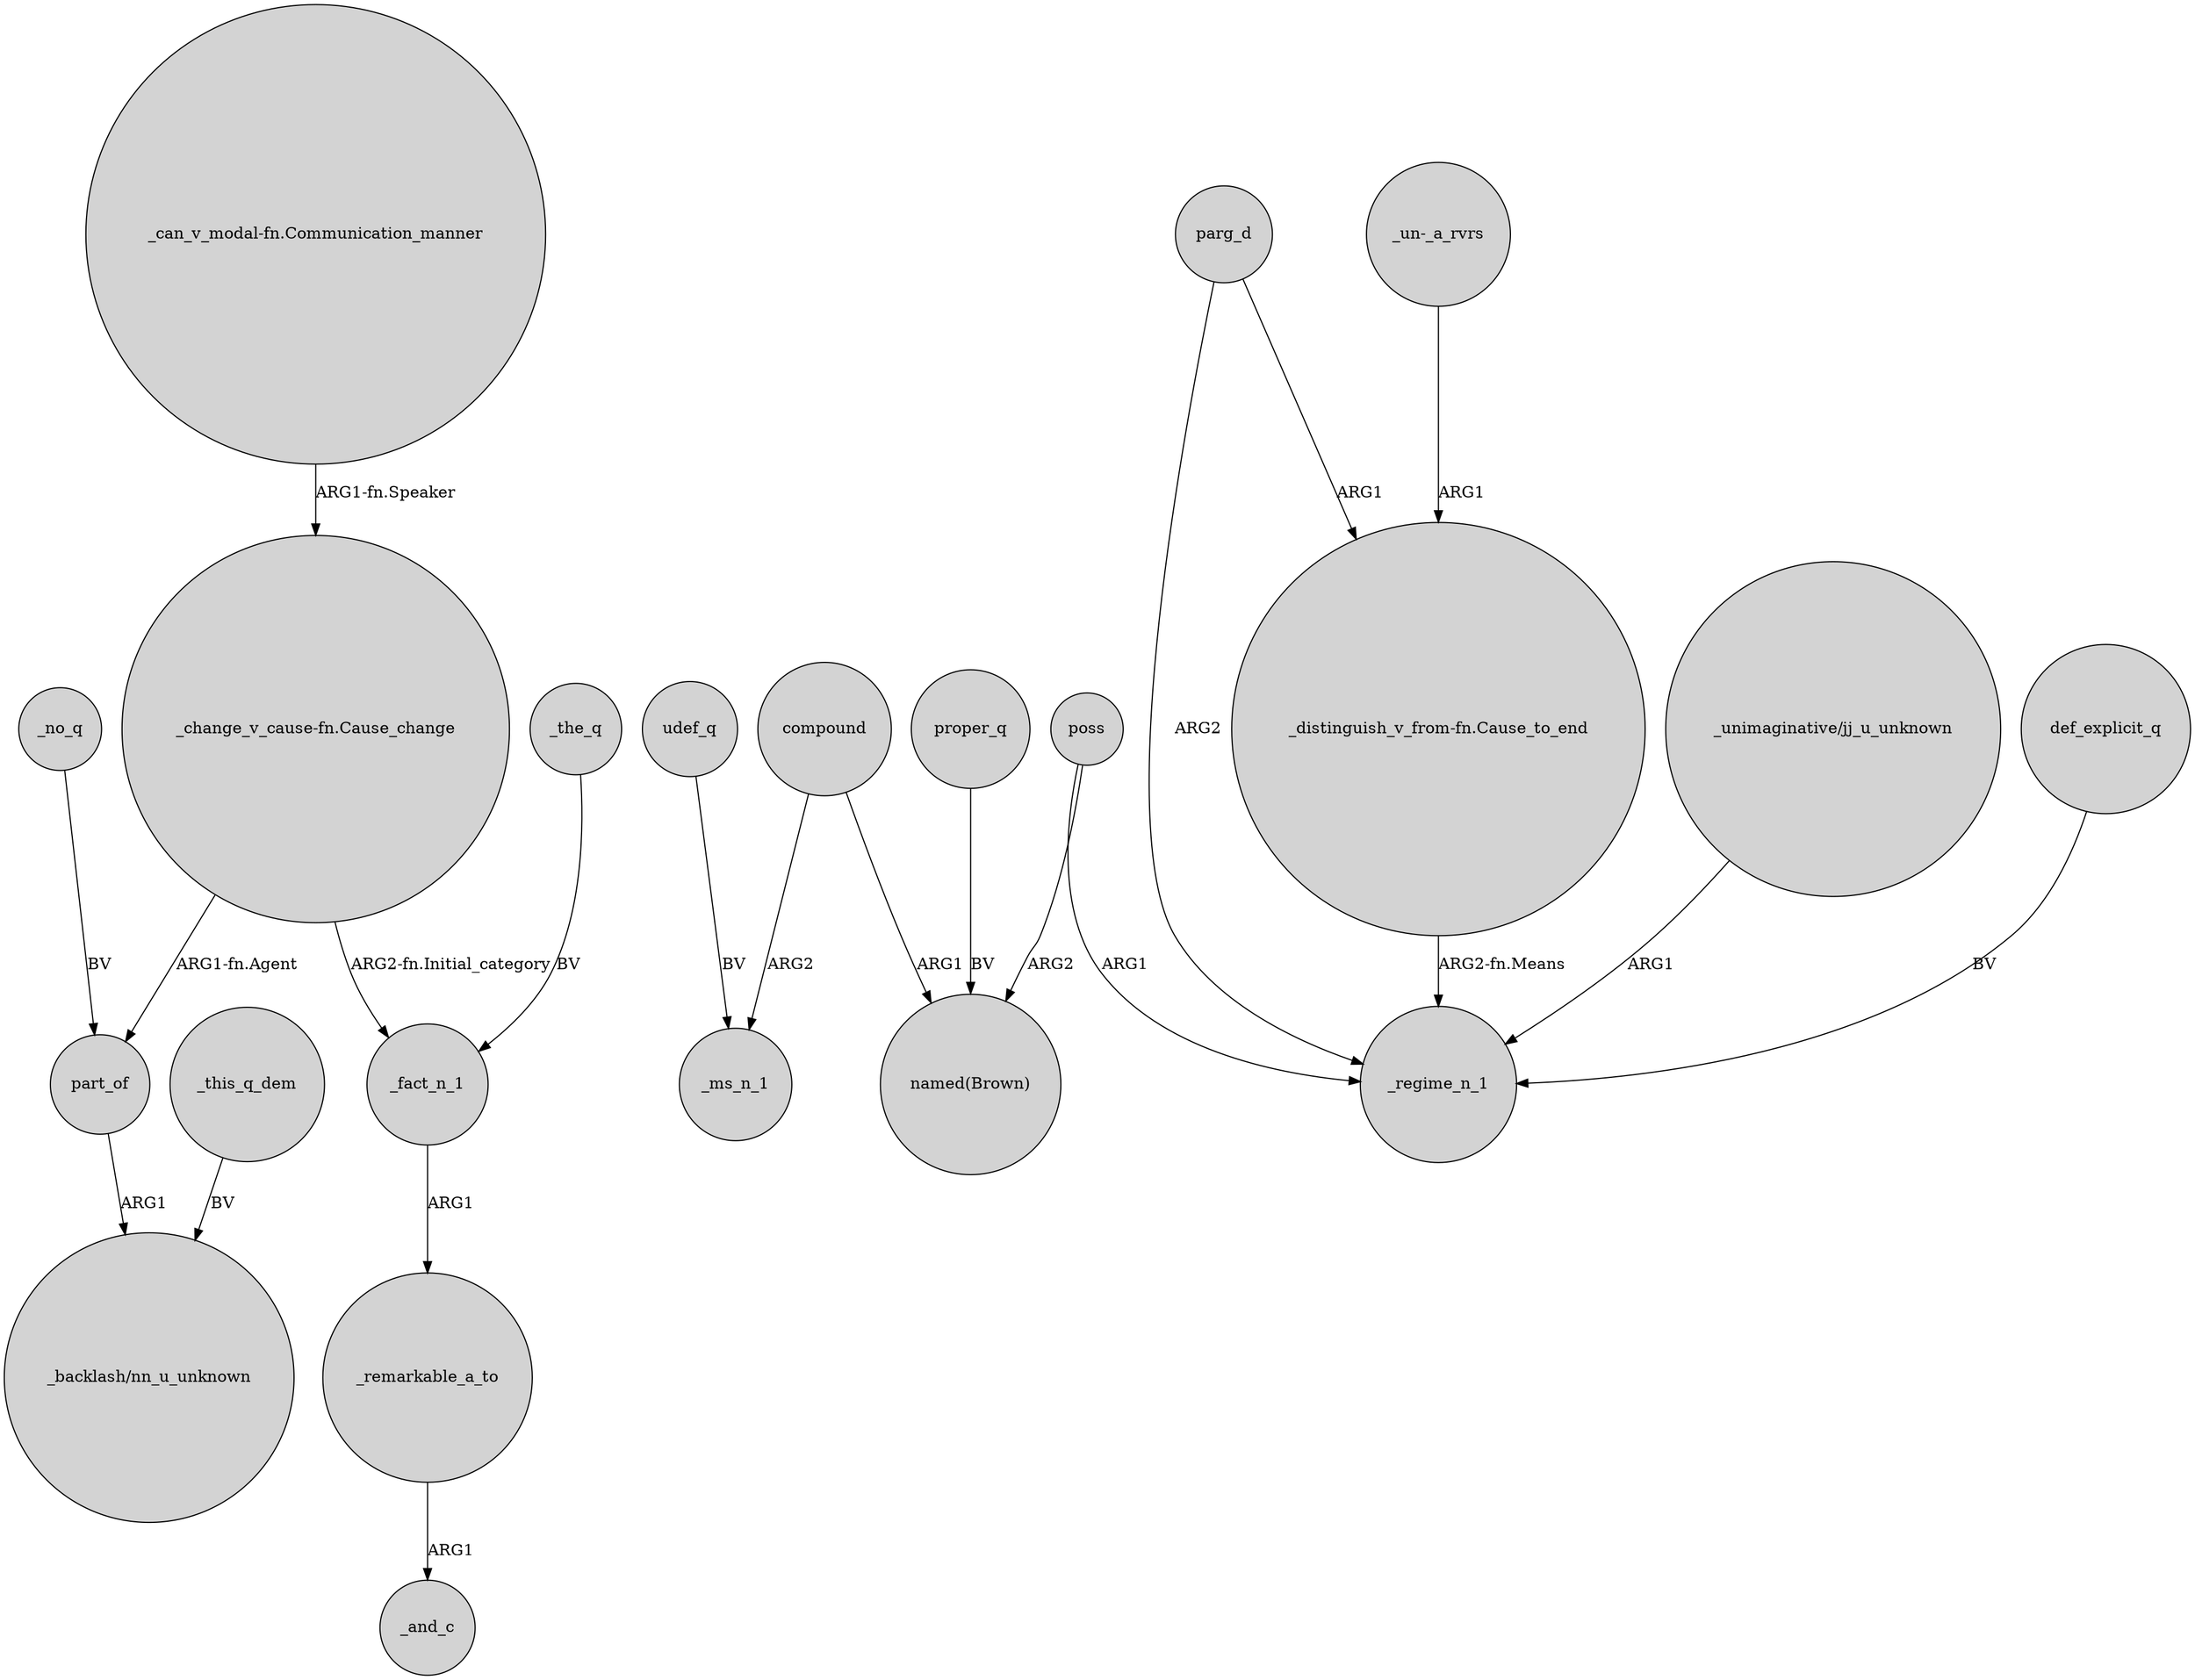 digraph {
	node [shape=circle style=filled]
	"_can_v_modal-fn.Communication_manner" -> "_change_v_cause-fn.Cause_change" [label="ARG1-fn.Speaker"]
	part_of -> "_backlash/nn_u_unknown" [label=ARG1]
	_this_q_dem -> "_backlash/nn_u_unknown" [label=BV]
	compound -> _ms_n_1 [label=ARG2]
	compound -> "named(Brown)" [label=ARG1]
	parg_d -> _regime_n_1 [label=ARG2]
	"_change_v_cause-fn.Cause_change" -> part_of [label="ARG1-fn.Agent"]
	"_unimaginative/jj_u_unknown" -> _regime_n_1 [label=ARG1]
	"_un-_a_rvrs" -> "_distinguish_v_from-fn.Cause_to_end" [label=ARG1]
	"_distinguish_v_from-fn.Cause_to_end" -> _regime_n_1 [label="ARG2-fn.Means"]
	"_change_v_cause-fn.Cause_change" -> _fact_n_1 [label="ARG2-fn.Initial_category"]
	_remarkable_a_to -> _and_c [label=ARG1]
	_the_q -> _fact_n_1 [label=BV]
	poss -> _regime_n_1 [label=ARG1]
	def_explicit_q -> _regime_n_1 [label=BV]
	udef_q -> _ms_n_1 [label=BV]
	poss -> "named(Brown)" [label=ARG2]
	_fact_n_1 -> _remarkable_a_to [label=ARG1]
	proper_q -> "named(Brown)" [label=BV]
	parg_d -> "_distinguish_v_from-fn.Cause_to_end" [label=ARG1]
	_no_q -> part_of [label=BV]
}
